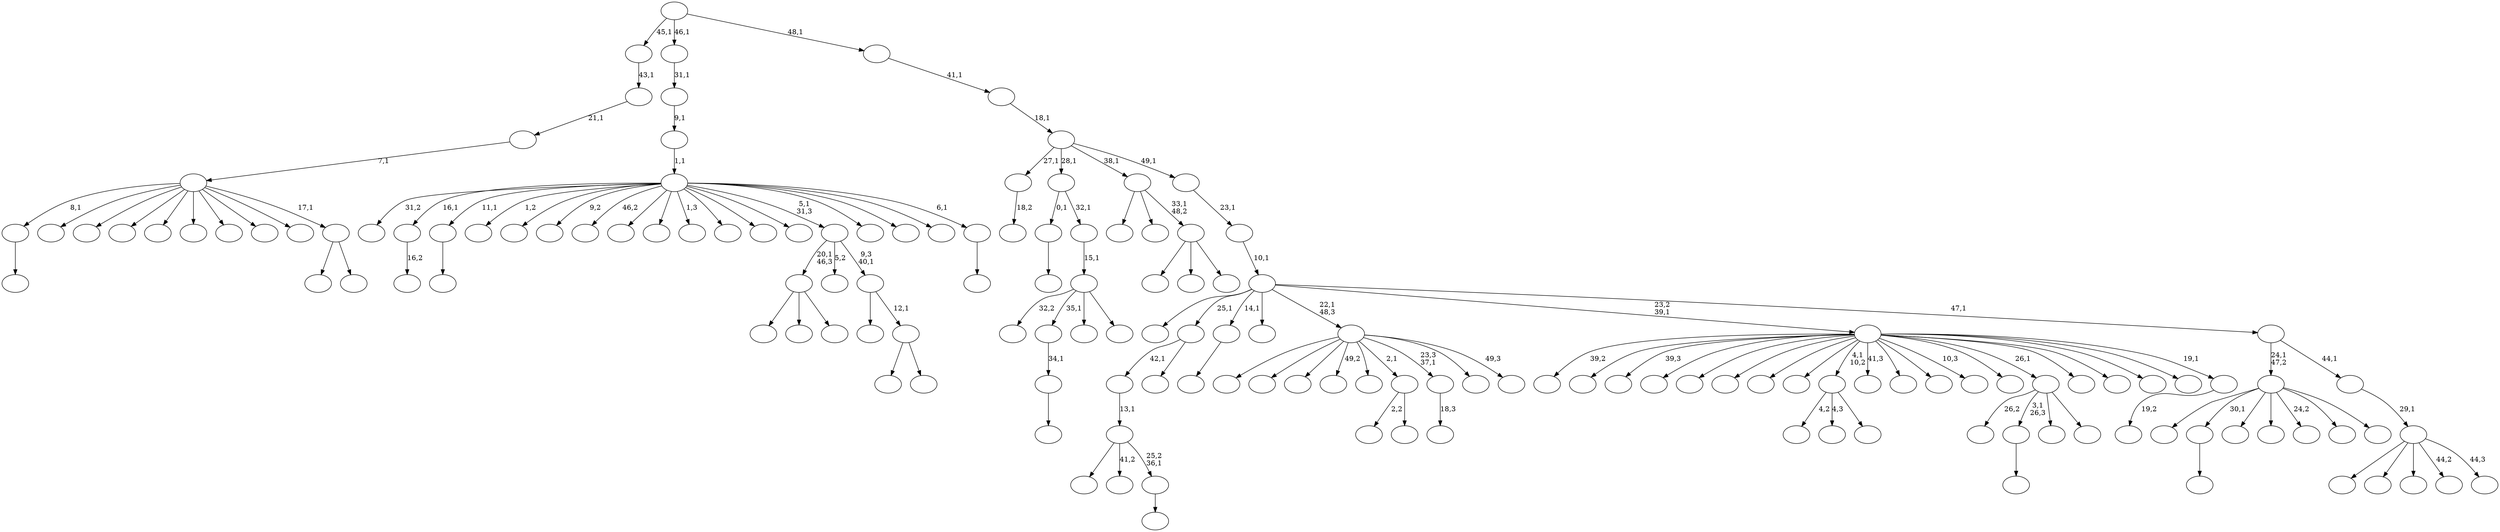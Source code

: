 digraph T {
	150 [label=""]
	149 [label=""]
	148 [label=""]
	147 [label=""]
	146 [label=""]
	145 [label=""]
	144 [label=""]
	143 [label=""]
	142 [label=""]
	141 [label=""]
	140 [label=""]
	139 [label=""]
	138 [label=""]
	137 [label=""]
	136 [label=""]
	135 [label=""]
	134 [label=""]
	133 [label=""]
	132 [label=""]
	131 [label=""]
	130 [label=""]
	129 [label=""]
	128 [label=""]
	127 [label=""]
	126 [label=""]
	125 [label=""]
	124 [label=""]
	123 [label=""]
	122 [label=""]
	121 [label=""]
	120 [label=""]
	119 [label=""]
	118 [label=""]
	117 [label=""]
	116 [label=""]
	115 [label=""]
	114 [label=""]
	113 [label=""]
	112 [label=""]
	111 [label=""]
	110 [label=""]
	109 [label=""]
	108 [label=""]
	107 [label=""]
	106 [label=""]
	105 [label=""]
	104 [label=""]
	103 [label=""]
	102 [label=""]
	101 [label=""]
	100 [label=""]
	99 [label=""]
	98 [label=""]
	97 [label=""]
	96 [label=""]
	95 [label=""]
	94 [label=""]
	93 [label=""]
	92 [label=""]
	91 [label=""]
	90 [label=""]
	89 [label=""]
	88 [label=""]
	87 [label=""]
	86 [label=""]
	85 [label=""]
	84 [label=""]
	83 [label=""]
	82 [label=""]
	81 [label=""]
	80 [label=""]
	79 [label=""]
	78 [label=""]
	77 [label=""]
	76 [label=""]
	75 [label=""]
	74 [label=""]
	73 [label=""]
	72 [label=""]
	71 [label=""]
	70 [label=""]
	69 [label=""]
	68 [label=""]
	67 [label=""]
	66 [label=""]
	65 [label=""]
	64 [label=""]
	63 [label=""]
	62 [label=""]
	61 [label=""]
	60 [label=""]
	59 [label=""]
	58 [label=""]
	57 [label=""]
	56 [label=""]
	55 [label=""]
	54 [label=""]
	53 [label=""]
	52 [label=""]
	51 [label=""]
	50 [label=""]
	49 [label=""]
	48 [label=""]
	47 [label=""]
	46 [label=""]
	45 [label=""]
	44 [label=""]
	43 [label=""]
	42 [label=""]
	41 [label=""]
	40 [label=""]
	39 [label=""]
	38 [label=""]
	37 [label=""]
	36 [label=""]
	35 [label=""]
	34 [label=""]
	33 [label=""]
	32 [label=""]
	31 [label=""]
	30 [label=""]
	29 [label=""]
	28 [label=""]
	27 [label=""]
	26 [label=""]
	25 [label=""]
	24 [label=""]
	23 [label=""]
	22 [label=""]
	21 [label=""]
	20 [label=""]
	19 [label=""]
	18 [label=""]
	17 [label=""]
	16 [label=""]
	15 [label=""]
	14 [label=""]
	13 [label=""]
	12 [label=""]
	11 [label=""]
	10 [label=""]
	9 [label=""]
	8 [label=""]
	7 [label=""]
	6 [label=""]
	5 [label=""]
	4 [label=""]
	3 [label=""]
	2 [label=""]
	1 [label=""]
	0 [label=""]
	147 -> 148 [label=""]
	138 -> 139 [label="16,2"]
	132 -> 133 [label=""]
	131 -> 145 [label=""]
	131 -> 135 [label="41,2"]
	131 -> 132 [label="25,2\n36,1"]
	130 -> 131 [label="13,1"]
	126 -> 127 [label=""]
	121 -> 122 [label="18,2"]
	117 -> 118 [label=""]
	116 -> 117 [label="34,1"]
	97 -> 113 [label="4,2"]
	97 -> 112 [label="4,3"]
	97 -> 98 [label=""]
	92 -> 93 [label=""]
	86 -> 87 [label=""]
	76 -> 124 [label=""]
	76 -> 110 [label=""]
	76 -> 77 [label=""]
	73 -> 130 [label="42,1"]
	73 -> 74 [label=""]
	68 -> 69 [label=""]
	62 -> 88 [label="2,2"]
	62 -> 63 [label=""]
	60 -> 120 [label="32,2"]
	60 -> 116 [label="35,1"]
	60 -> 99 [label=""]
	60 -> 61 [label=""]
	59 -> 60 [label="15,1"]
	58 -> 86 [label="0,1"]
	58 -> 59 [label="32,1"]
	55 -> 56 [label="18,3"]
	53 -> 54 [label=""]
	50 -> 85 [label=""]
	50 -> 51 [label=""]
	49 -> 84 [label=""]
	49 -> 50 [label="12,1"]
	48 -> 76 [label="20,1\n46,3"]
	48 -> 64 [label="5,2"]
	48 -> 49 [label="9,3\n40,1"]
	39 -> 146 [label="26,2"]
	39 -> 68 [label="3,1\n26,3"]
	39 -> 45 [label=""]
	39 -> 40 [label=""]
	36 -> 101 [label=""]
	36 -> 92 [label="30,1"]
	36 -> 78 [label=""]
	36 -> 66 [label=""]
	36 -> 57 [label="24,2"]
	36 -> 44 [label=""]
	36 -> 37 [label=""]
	34 -> 150 [label=""]
	34 -> 144 [label=""]
	34 -> 136 [label=""]
	34 -> 125 [label="49,2"]
	34 -> 71 [label=""]
	34 -> 62 [label="2,1"]
	34 -> 55 [label="23,3\n37,1"]
	34 -> 38 [label=""]
	34 -> 35 [label="49,3"]
	27 -> 28 [label="19,2"]
	26 -> 141 [label="39,2"]
	26 -> 140 [label=""]
	26 -> 137 [label="39,3"]
	26 -> 128 [label=""]
	26 -> 114 [label=""]
	26 -> 107 [label=""]
	26 -> 104 [label=""]
	26 -> 100 [label=""]
	26 -> 97 [label="4,1\n10,2"]
	26 -> 95 [label="41,3"]
	26 -> 90 [label=""]
	26 -> 67 [label=""]
	26 -> 65 [label="10,3"]
	26 -> 47 [label=""]
	26 -> 39 [label="26,1"]
	26 -> 33 [label=""]
	26 -> 32 [label=""]
	26 -> 31 [label=""]
	26 -> 29 [label=""]
	26 -> 27 [label="19,1"]
	24 -> 119 [label=""]
	24 -> 102 [label=""]
	24 -> 25 [label=""]
	23 -> 94 [label=""]
	23 -> 72 [label=""]
	23 -> 24 [label="33,1\n48,2"]
	21 -> 83 [label=""]
	21 -> 22 [label=""]
	20 -> 147 [label="8,1"]
	20 -> 134 [label=""]
	20 -> 129 [label=""]
	20 -> 123 [label=""]
	20 -> 105 [label=""]
	20 -> 82 [label=""]
	20 -> 80 [label=""]
	20 -> 52 [label=""]
	20 -> 30 [label=""]
	20 -> 21 [label="17,1"]
	19 -> 20 [label="7,1"]
	18 -> 19 [label="21,1"]
	17 -> 18 [label="43,1"]
	15 -> 16 [label=""]
	14 -> 143 [label="31,2"]
	14 -> 138 [label="16,1"]
	14 -> 126 [label="11,1"]
	14 -> 111 [label="1,2"]
	14 -> 108 [label=""]
	14 -> 106 [label="9,2"]
	14 -> 103 [label="46,2"]
	14 -> 96 [label=""]
	14 -> 91 [label=""]
	14 -> 89 [label="1,3"]
	14 -> 81 [label=""]
	14 -> 79 [label=""]
	14 -> 75 [label=""]
	14 -> 48 [label="5,1\n31,3"]
	14 -> 46 [label=""]
	14 -> 43 [label=""]
	14 -> 41 [label=""]
	14 -> 15 [label="6,1"]
	13 -> 14 [label="1,1"]
	12 -> 13 [label="9,1"]
	11 -> 12 [label="31,1"]
	9 -> 149 [label=""]
	9 -> 142 [label=""]
	9 -> 109 [label=""]
	9 -> 70 [label="44,2"]
	9 -> 10 [label="44,3"]
	8 -> 9 [label="29,1"]
	7 -> 36 [label="24,1\n47,2"]
	7 -> 8 [label="44,1"]
	6 -> 115 [label=""]
	6 -> 73 [label="25,1"]
	6 -> 53 [label="14,1"]
	6 -> 42 [label=""]
	6 -> 34 [label="22,1\n48,3"]
	6 -> 26 [label="23,2\n39,1"]
	6 -> 7 [label="47,1"]
	5 -> 6 [label="10,1"]
	4 -> 5 [label="23,1"]
	3 -> 121 [label="27,1"]
	3 -> 58 [label="28,1"]
	3 -> 23 [label="38,1"]
	3 -> 4 [label="49,1"]
	2 -> 3 [label="18,1"]
	1 -> 2 [label="41,1"]
	0 -> 17 [label="45,1"]
	0 -> 11 [label="46,1"]
	0 -> 1 [label="48,1"]
}
